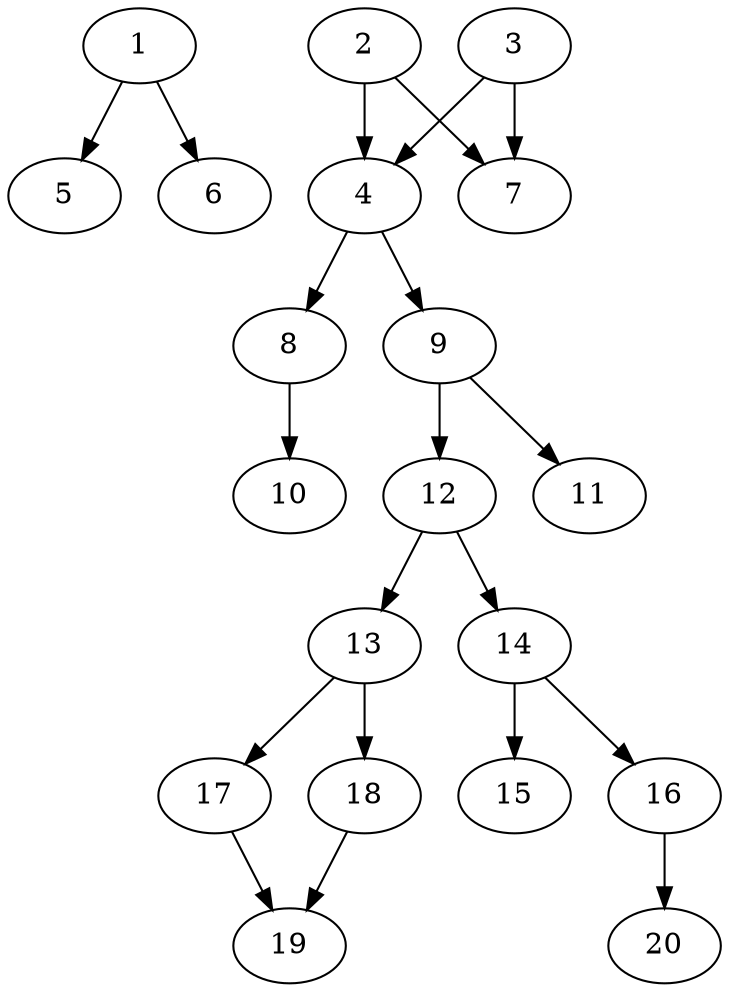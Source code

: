 // DAG automatically generated by daggen at Sat Jul 27 15:34:46 2019
// ./daggen --dot -n 20 --ccr 0.3 --fat 0.4 --regular 0.5 --density 0.4 --mindata 5242880 --maxdata 52428800 
digraph G {
  1 [size="106055680", alpha="0.11", expect_size="31816704"] 
  1 -> 5 [size ="31816704"]
  1 -> 6 [size ="31816704"]
  2 [size="171868160", alpha="0.17", expect_size="51560448"] 
  2 -> 4 [size ="51560448"]
  2 -> 7 [size ="51560448"]
  3 [size="75762347", alpha="0.02", expect_size="22728704"] 
  3 -> 4 [size ="22728704"]
  3 -> 7 [size ="22728704"]
  4 [size="124733440", alpha="0.19", expect_size="37420032"] 
  4 -> 8 [size ="37420032"]
  4 -> 9 [size ="37420032"]
  5 [size="91136000", alpha="0.15", expect_size="27340800"] 
  6 [size="158320640", alpha="0.02", expect_size="47496192"] 
  7 [size="58405547", alpha="0.20", expect_size="17521664"] 
  8 [size="59921067", alpha="0.04", expect_size="17976320"] 
  8 -> 10 [size ="17976320"]
  9 [size="156747093", alpha="0.12", expect_size="47024128"] 
  9 -> 11 [size ="47024128"]
  9 -> 12 [size ="47024128"]
  10 [size="104055467", alpha="0.12", expect_size="31216640"] 
  11 [size="33351680", alpha="0.20", expect_size="10005504"] 
  12 [size="116022613", alpha="0.20", expect_size="34806784"] 
  12 -> 13 [size ="34806784"]
  12 -> 14 [size ="34806784"]
  13 [size="88545280", alpha="0.08", expect_size="26563584"] 
  13 -> 17 [size ="26563584"]
  13 -> 18 [size ="26563584"]
  14 [size="103505920", alpha="0.19", expect_size="31051776"] 
  14 -> 15 [size ="31051776"]
  14 -> 16 [size ="31051776"]
  15 [size="92456960", alpha="0.17", expect_size="27737088"] 
  16 [size="54360747", alpha="0.05", expect_size="16308224"] 
  16 -> 20 [size ="16308224"]
  17 [size="69055147", alpha="0.18", expect_size="20716544"] 
  17 -> 19 [size ="20716544"]
  18 [size="67358720", alpha="0.14", expect_size="20207616"] 
  18 -> 19 [size ="20207616"]
  19 [size="100840107", alpha="0.09", expect_size="30252032"] 
  20 [size="40243200", alpha="0.08", expect_size="12072960"] 
}

